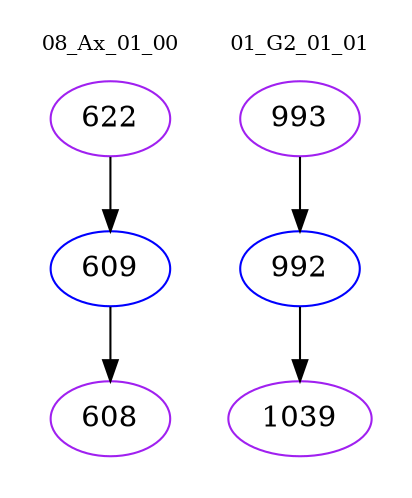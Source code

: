 digraph{
subgraph cluster_0 {
color = white
label = "08_Ax_01_00";
fontsize=10;
T0_622 [label="622", color="purple"]
T0_622 -> T0_609 [color="black"]
T0_609 [label="609", color="blue"]
T0_609 -> T0_608 [color="black"]
T0_608 [label="608", color="purple"]
}
subgraph cluster_1 {
color = white
label = "01_G2_01_01";
fontsize=10;
T1_993 [label="993", color="purple"]
T1_993 -> T1_992 [color="black"]
T1_992 [label="992", color="blue"]
T1_992 -> T1_1039 [color="black"]
T1_1039 [label="1039", color="purple"]
}
}
